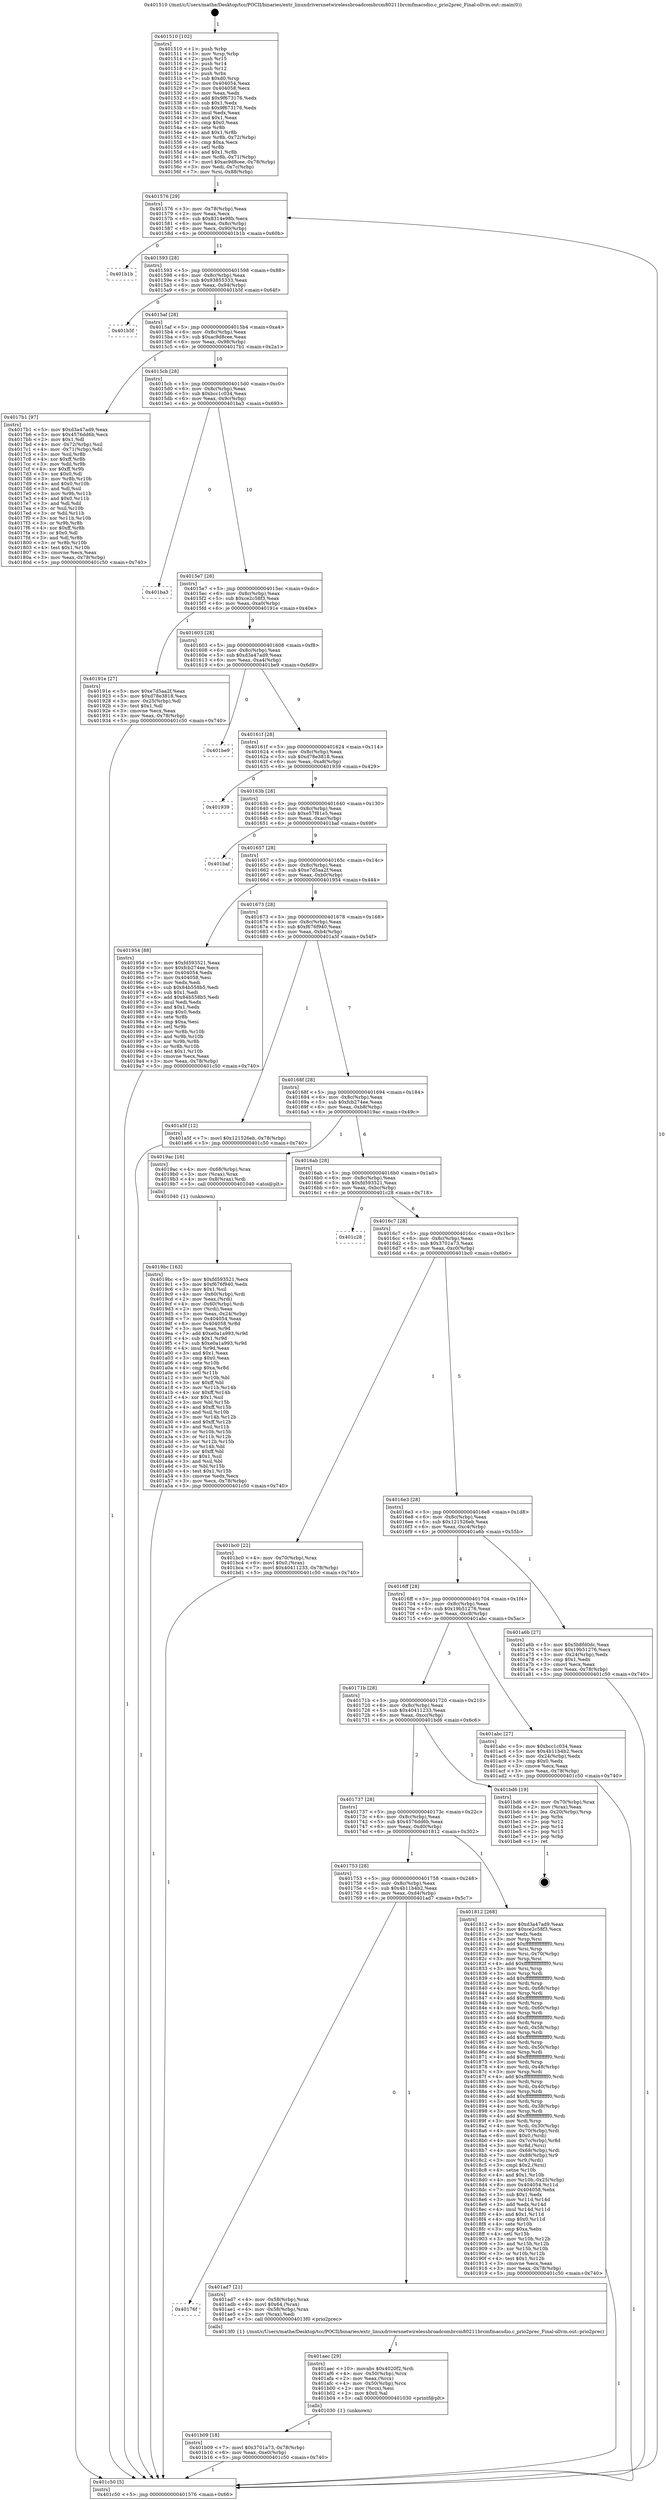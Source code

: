 digraph "0x401510" {
  label = "0x401510 (/mnt/c/Users/mathe/Desktop/tcc/POCII/binaries/extr_linuxdriversnetwirelessbroadcombrcm80211brcmfmacsdio.c_prio2prec_Final-ollvm.out::main(0))"
  labelloc = "t"
  node[shape=record]

  Entry [label="",width=0.3,height=0.3,shape=circle,fillcolor=black,style=filled]
  "0x401576" [label="{
     0x401576 [29]\l
     | [instrs]\l
     &nbsp;&nbsp;0x401576 \<+3\>: mov -0x78(%rbp),%eax\l
     &nbsp;&nbsp;0x401579 \<+2\>: mov %eax,%ecx\l
     &nbsp;&nbsp;0x40157b \<+6\>: sub $0x8314e98b,%ecx\l
     &nbsp;&nbsp;0x401581 \<+6\>: mov %eax,-0x8c(%rbp)\l
     &nbsp;&nbsp;0x401587 \<+6\>: mov %ecx,-0x90(%rbp)\l
     &nbsp;&nbsp;0x40158d \<+6\>: je 0000000000401b1b \<main+0x60b\>\l
  }"]
  "0x401b1b" [label="{
     0x401b1b\l
  }", style=dashed]
  "0x401593" [label="{
     0x401593 [28]\l
     | [instrs]\l
     &nbsp;&nbsp;0x401593 \<+5\>: jmp 0000000000401598 \<main+0x88\>\l
     &nbsp;&nbsp;0x401598 \<+6\>: mov -0x8c(%rbp),%eax\l
     &nbsp;&nbsp;0x40159e \<+5\>: sub $0x93855333,%eax\l
     &nbsp;&nbsp;0x4015a3 \<+6\>: mov %eax,-0x94(%rbp)\l
     &nbsp;&nbsp;0x4015a9 \<+6\>: je 0000000000401b5f \<main+0x64f\>\l
  }"]
  Exit [label="",width=0.3,height=0.3,shape=circle,fillcolor=black,style=filled,peripheries=2]
  "0x401b5f" [label="{
     0x401b5f\l
  }", style=dashed]
  "0x4015af" [label="{
     0x4015af [28]\l
     | [instrs]\l
     &nbsp;&nbsp;0x4015af \<+5\>: jmp 00000000004015b4 \<main+0xa4\>\l
     &nbsp;&nbsp;0x4015b4 \<+6\>: mov -0x8c(%rbp),%eax\l
     &nbsp;&nbsp;0x4015ba \<+5\>: sub $0xac9d8cee,%eax\l
     &nbsp;&nbsp;0x4015bf \<+6\>: mov %eax,-0x98(%rbp)\l
     &nbsp;&nbsp;0x4015c5 \<+6\>: je 00000000004017b1 \<main+0x2a1\>\l
  }"]
  "0x401b09" [label="{
     0x401b09 [18]\l
     | [instrs]\l
     &nbsp;&nbsp;0x401b09 \<+7\>: movl $0x3701a73,-0x78(%rbp)\l
     &nbsp;&nbsp;0x401b10 \<+6\>: mov %eax,-0xe0(%rbp)\l
     &nbsp;&nbsp;0x401b16 \<+5\>: jmp 0000000000401c50 \<main+0x740\>\l
  }"]
  "0x4017b1" [label="{
     0x4017b1 [97]\l
     | [instrs]\l
     &nbsp;&nbsp;0x4017b1 \<+5\>: mov $0xd3a47ad9,%eax\l
     &nbsp;&nbsp;0x4017b6 \<+5\>: mov $0x4576dd6b,%ecx\l
     &nbsp;&nbsp;0x4017bb \<+2\>: mov $0x1,%dl\l
     &nbsp;&nbsp;0x4017bd \<+4\>: mov -0x72(%rbp),%sil\l
     &nbsp;&nbsp;0x4017c1 \<+4\>: mov -0x71(%rbp),%dil\l
     &nbsp;&nbsp;0x4017c5 \<+3\>: mov %sil,%r8b\l
     &nbsp;&nbsp;0x4017c8 \<+4\>: xor $0xff,%r8b\l
     &nbsp;&nbsp;0x4017cc \<+3\>: mov %dil,%r9b\l
     &nbsp;&nbsp;0x4017cf \<+4\>: xor $0xff,%r9b\l
     &nbsp;&nbsp;0x4017d3 \<+3\>: xor $0x0,%dl\l
     &nbsp;&nbsp;0x4017d6 \<+3\>: mov %r8b,%r10b\l
     &nbsp;&nbsp;0x4017d9 \<+4\>: and $0x0,%r10b\l
     &nbsp;&nbsp;0x4017dd \<+3\>: and %dl,%sil\l
     &nbsp;&nbsp;0x4017e0 \<+3\>: mov %r9b,%r11b\l
     &nbsp;&nbsp;0x4017e3 \<+4\>: and $0x0,%r11b\l
     &nbsp;&nbsp;0x4017e7 \<+3\>: and %dl,%dil\l
     &nbsp;&nbsp;0x4017ea \<+3\>: or %sil,%r10b\l
     &nbsp;&nbsp;0x4017ed \<+3\>: or %dil,%r11b\l
     &nbsp;&nbsp;0x4017f0 \<+3\>: xor %r11b,%r10b\l
     &nbsp;&nbsp;0x4017f3 \<+3\>: or %r9b,%r8b\l
     &nbsp;&nbsp;0x4017f6 \<+4\>: xor $0xff,%r8b\l
     &nbsp;&nbsp;0x4017fa \<+3\>: or $0x0,%dl\l
     &nbsp;&nbsp;0x4017fd \<+3\>: and %dl,%r8b\l
     &nbsp;&nbsp;0x401800 \<+3\>: or %r8b,%r10b\l
     &nbsp;&nbsp;0x401803 \<+4\>: test $0x1,%r10b\l
     &nbsp;&nbsp;0x401807 \<+3\>: cmovne %ecx,%eax\l
     &nbsp;&nbsp;0x40180a \<+3\>: mov %eax,-0x78(%rbp)\l
     &nbsp;&nbsp;0x40180d \<+5\>: jmp 0000000000401c50 \<main+0x740\>\l
  }"]
  "0x4015cb" [label="{
     0x4015cb [28]\l
     | [instrs]\l
     &nbsp;&nbsp;0x4015cb \<+5\>: jmp 00000000004015d0 \<main+0xc0\>\l
     &nbsp;&nbsp;0x4015d0 \<+6\>: mov -0x8c(%rbp),%eax\l
     &nbsp;&nbsp;0x4015d6 \<+5\>: sub $0xbcc1c034,%eax\l
     &nbsp;&nbsp;0x4015db \<+6\>: mov %eax,-0x9c(%rbp)\l
     &nbsp;&nbsp;0x4015e1 \<+6\>: je 0000000000401ba3 \<main+0x693\>\l
  }"]
  "0x401c50" [label="{
     0x401c50 [5]\l
     | [instrs]\l
     &nbsp;&nbsp;0x401c50 \<+5\>: jmp 0000000000401576 \<main+0x66\>\l
  }"]
  "0x401510" [label="{
     0x401510 [102]\l
     | [instrs]\l
     &nbsp;&nbsp;0x401510 \<+1\>: push %rbp\l
     &nbsp;&nbsp;0x401511 \<+3\>: mov %rsp,%rbp\l
     &nbsp;&nbsp;0x401514 \<+2\>: push %r15\l
     &nbsp;&nbsp;0x401516 \<+2\>: push %r14\l
     &nbsp;&nbsp;0x401518 \<+2\>: push %r12\l
     &nbsp;&nbsp;0x40151a \<+1\>: push %rbx\l
     &nbsp;&nbsp;0x40151b \<+7\>: sub $0xd0,%rsp\l
     &nbsp;&nbsp;0x401522 \<+7\>: mov 0x404054,%eax\l
     &nbsp;&nbsp;0x401529 \<+7\>: mov 0x404058,%ecx\l
     &nbsp;&nbsp;0x401530 \<+2\>: mov %eax,%edx\l
     &nbsp;&nbsp;0x401532 \<+6\>: add $0x9f673176,%edx\l
     &nbsp;&nbsp;0x401538 \<+3\>: sub $0x1,%edx\l
     &nbsp;&nbsp;0x40153b \<+6\>: sub $0x9f673176,%edx\l
     &nbsp;&nbsp;0x401541 \<+3\>: imul %edx,%eax\l
     &nbsp;&nbsp;0x401544 \<+3\>: and $0x1,%eax\l
     &nbsp;&nbsp;0x401547 \<+3\>: cmp $0x0,%eax\l
     &nbsp;&nbsp;0x40154a \<+4\>: sete %r8b\l
     &nbsp;&nbsp;0x40154e \<+4\>: and $0x1,%r8b\l
     &nbsp;&nbsp;0x401552 \<+4\>: mov %r8b,-0x72(%rbp)\l
     &nbsp;&nbsp;0x401556 \<+3\>: cmp $0xa,%ecx\l
     &nbsp;&nbsp;0x401559 \<+4\>: setl %r8b\l
     &nbsp;&nbsp;0x40155d \<+4\>: and $0x1,%r8b\l
     &nbsp;&nbsp;0x401561 \<+4\>: mov %r8b,-0x71(%rbp)\l
     &nbsp;&nbsp;0x401565 \<+7\>: movl $0xac9d8cee,-0x78(%rbp)\l
     &nbsp;&nbsp;0x40156c \<+3\>: mov %edi,-0x7c(%rbp)\l
     &nbsp;&nbsp;0x40156f \<+7\>: mov %rsi,-0x88(%rbp)\l
  }"]
  "0x401aec" [label="{
     0x401aec [29]\l
     | [instrs]\l
     &nbsp;&nbsp;0x401aec \<+10\>: movabs $0x4020f2,%rdi\l
     &nbsp;&nbsp;0x401af6 \<+4\>: mov -0x50(%rbp),%rcx\l
     &nbsp;&nbsp;0x401afa \<+2\>: mov %eax,(%rcx)\l
     &nbsp;&nbsp;0x401afc \<+4\>: mov -0x50(%rbp),%rcx\l
     &nbsp;&nbsp;0x401b00 \<+2\>: mov (%rcx),%esi\l
     &nbsp;&nbsp;0x401b02 \<+2\>: mov $0x0,%al\l
     &nbsp;&nbsp;0x401b04 \<+5\>: call 0000000000401030 \<printf@plt\>\l
     | [calls]\l
     &nbsp;&nbsp;0x401030 \{1\} (unknown)\l
  }"]
  "0x401ba3" [label="{
     0x401ba3\l
  }", style=dashed]
  "0x4015e7" [label="{
     0x4015e7 [28]\l
     | [instrs]\l
     &nbsp;&nbsp;0x4015e7 \<+5\>: jmp 00000000004015ec \<main+0xdc\>\l
     &nbsp;&nbsp;0x4015ec \<+6\>: mov -0x8c(%rbp),%eax\l
     &nbsp;&nbsp;0x4015f2 \<+5\>: sub $0xce2c58f3,%eax\l
     &nbsp;&nbsp;0x4015f7 \<+6\>: mov %eax,-0xa0(%rbp)\l
     &nbsp;&nbsp;0x4015fd \<+6\>: je 000000000040191e \<main+0x40e\>\l
  }"]
  "0x40176f" [label="{
     0x40176f\l
  }", style=dashed]
  "0x40191e" [label="{
     0x40191e [27]\l
     | [instrs]\l
     &nbsp;&nbsp;0x40191e \<+5\>: mov $0xe7d5aa2f,%eax\l
     &nbsp;&nbsp;0x401923 \<+5\>: mov $0xd78e3818,%ecx\l
     &nbsp;&nbsp;0x401928 \<+3\>: mov -0x25(%rbp),%dl\l
     &nbsp;&nbsp;0x40192b \<+3\>: test $0x1,%dl\l
     &nbsp;&nbsp;0x40192e \<+3\>: cmovne %ecx,%eax\l
     &nbsp;&nbsp;0x401931 \<+3\>: mov %eax,-0x78(%rbp)\l
     &nbsp;&nbsp;0x401934 \<+5\>: jmp 0000000000401c50 \<main+0x740\>\l
  }"]
  "0x401603" [label="{
     0x401603 [28]\l
     | [instrs]\l
     &nbsp;&nbsp;0x401603 \<+5\>: jmp 0000000000401608 \<main+0xf8\>\l
     &nbsp;&nbsp;0x401608 \<+6\>: mov -0x8c(%rbp),%eax\l
     &nbsp;&nbsp;0x40160e \<+5\>: sub $0xd3a47ad9,%eax\l
     &nbsp;&nbsp;0x401613 \<+6\>: mov %eax,-0xa4(%rbp)\l
     &nbsp;&nbsp;0x401619 \<+6\>: je 0000000000401be9 \<main+0x6d9\>\l
  }"]
  "0x401ad7" [label="{
     0x401ad7 [21]\l
     | [instrs]\l
     &nbsp;&nbsp;0x401ad7 \<+4\>: mov -0x58(%rbp),%rax\l
     &nbsp;&nbsp;0x401adb \<+6\>: movl $0x64,(%rax)\l
     &nbsp;&nbsp;0x401ae1 \<+4\>: mov -0x58(%rbp),%rax\l
     &nbsp;&nbsp;0x401ae5 \<+2\>: mov (%rax),%edi\l
     &nbsp;&nbsp;0x401ae7 \<+5\>: call 00000000004013f0 \<prio2prec\>\l
     | [calls]\l
     &nbsp;&nbsp;0x4013f0 \{1\} (/mnt/c/Users/mathe/Desktop/tcc/POCII/binaries/extr_linuxdriversnetwirelessbroadcombrcm80211brcmfmacsdio.c_prio2prec_Final-ollvm.out::prio2prec)\l
  }"]
  "0x401be9" [label="{
     0x401be9\l
  }", style=dashed]
  "0x40161f" [label="{
     0x40161f [28]\l
     | [instrs]\l
     &nbsp;&nbsp;0x40161f \<+5\>: jmp 0000000000401624 \<main+0x114\>\l
     &nbsp;&nbsp;0x401624 \<+6\>: mov -0x8c(%rbp),%eax\l
     &nbsp;&nbsp;0x40162a \<+5\>: sub $0xd78e3818,%eax\l
     &nbsp;&nbsp;0x40162f \<+6\>: mov %eax,-0xa8(%rbp)\l
     &nbsp;&nbsp;0x401635 \<+6\>: je 0000000000401939 \<main+0x429\>\l
  }"]
  "0x4019bc" [label="{
     0x4019bc [163]\l
     | [instrs]\l
     &nbsp;&nbsp;0x4019bc \<+5\>: mov $0xfd593521,%ecx\l
     &nbsp;&nbsp;0x4019c1 \<+5\>: mov $0xf676f940,%edx\l
     &nbsp;&nbsp;0x4019c6 \<+3\>: mov $0x1,%sil\l
     &nbsp;&nbsp;0x4019c9 \<+4\>: mov -0x60(%rbp),%rdi\l
     &nbsp;&nbsp;0x4019cd \<+2\>: mov %eax,(%rdi)\l
     &nbsp;&nbsp;0x4019cf \<+4\>: mov -0x60(%rbp),%rdi\l
     &nbsp;&nbsp;0x4019d3 \<+2\>: mov (%rdi),%eax\l
     &nbsp;&nbsp;0x4019d5 \<+3\>: mov %eax,-0x24(%rbp)\l
     &nbsp;&nbsp;0x4019d8 \<+7\>: mov 0x404054,%eax\l
     &nbsp;&nbsp;0x4019df \<+8\>: mov 0x404058,%r8d\l
     &nbsp;&nbsp;0x4019e7 \<+3\>: mov %eax,%r9d\l
     &nbsp;&nbsp;0x4019ea \<+7\>: add $0xe0a1a993,%r9d\l
     &nbsp;&nbsp;0x4019f1 \<+4\>: sub $0x1,%r9d\l
     &nbsp;&nbsp;0x4019f5 \<+7\>: sub $0xe0a1a993,%r9d\l
     &nbsp;&nbsp;0x4019fc \<+4\>: imul %r9d,%eax\l
     &nbsp;&nbsp;0x401a00 \<+3\>: and $0x1,%eax\l
     &nbsp;&nbsp;0x401a03 \<+3\>: cmp $0x0,%eax\l
     &nbsp;&nbsp;0x401a06 \<+4\>: sete %r10b\l
     &nbsp;&nbsp;0x401a0a \<+4\>: cmp $0xa,%r8d\l
     &nbsp;&nbsp;0x401a0e \<+4\>: setl %r11b\l
     &nbsp;&nbsp;0x401a12 \<+3\>: mov %r10b,%bl\l
     &nbsp;&nbsp;0x401a15 \<+3\>: xor $0xff,%bl\l
     &nbsp;&nbsp;0x401a18 \<+3\>: mov %r11b,%r14b\l
     &nbsp;&nbsp;0x401a1b \<+4\>: xor $0xff,%r14b\l
     &nbsp;&nbsp;0x401a1f \<+4\>: xor $0x1,%sil\l
     &nbsp;&nbsp;0x401a23 \<+3\>: mov %bl,%r15b\l
     &nbsp;&nbsp;0x401a26 \<+4\>: and $0xff,%r15b\l
     &nbsp;&nbsp;0x401a2a \<+3\>: and %sil,%r10b\l
     &nbsp;&nbsp;0x401a2d \<+3\>: mov %r14b,%r12b\l
     &nbsp;&nbsp;0x401a30 \<+4\>: and $0xff,%r12b\l
     &nbsp;&nbsp;0x401a34 \<+3\>: and %sil,%r11b\l
     &nbsp;&nbsp;0x401a37 \<+3\>: or %r10b,%r15b\l
     &nbsp;&nbsp;0x401a3a \<+3\>: or %r11b,%r12b\l
     &nbsp;&nbsp;0x401a3d \<+3\>: xor %r12b,%r15b\l
     &nbsp;&nbsp;0x401a40 \<+3\>: or %r14b,%bl\l
     &nbsp;&nbsp;0x401a43 \<+3\>: xor $0xff,%bl\l
     &nbsp;&nbsp;0x401a46 \<+4\>: or $0x1,%sil\l
     &nbsp;&nbsp;0x401a4a \<+3\>: and %sil,%bl\l
     &nbsp;&nbsp;0x401a4d \<+3\>: or %bl,%r15b\l
     &nbsp;&nbsp;0x401a50 \<+4\>: test $0x1,%r15b\l
     &nbsp;&nbsp;0x401a54 \<+3\>: cmovne %edx,%ecx\l
     &nbsp;&nbsp;0x401a57 \<+3\>: mov %ecx,-0x78(%rbp)\l
     &nbsp;&nbsp;0x401a5a \<+5\>: jmp 0000000000401c50 \<main+0x740\>\l
  }"]
  "0x401939" [label="{
     0x401939\l
  }", style=dashed]
  "0x40163b" [label="{
     0x40163b [28]\l
     | [instrs]\l
     &nbsp;&nbsp;0x40163b \<+5\>: jmp 0000000000401640 \<main+0x130\>\l
     &nbsp;&nbsp;0x401640 \<+6\>: mov -0x8c(%rbp),%eax\l
     &nbsp;&nbsp;0x401646 \<+5\>: sub $0xe57f81e5,%eax\l
     &nbsp;&nbsp;0x40164b \<+6\>: mov %eax,-0xac(%rbp)\l
     &nbsp;&nbsp;0x401651 \<+6\>: je 0000000000401baf \<main+0x69f\>\l
  }"]
  "0x401753" [label="{
     0x401753 [28]\l
     | [instrs]\l
     &nbsp;&nbsp;0x401753 \<+5\>: jmp 0000000000401758 \<main+0x248\>\l
     &nbsp;&nbsp;0x401758 \<+6\>: mov -0x8c(%rbp),%eax\l
     &nbsp;&nbsp;0x40175e \<+5\>: sub $0x4b11b4b2,%eax\l
     &nbsp;&nbsp;0x401763 \<+6\>: mov %eax,-0xd4(%rbp)\l
     &nbsp;&nbsp;0x401769 \<+6\>: je 0000000000401ad7 \<main+0x5c7\>\l
  }"]
  "0x401baf" [label="{
     0x401baf\l
  }", style=dashed]
  "0x401657" [label="{
     0x401657 [28]\l
     | [instrs]\l
     &nbsp;&nbsp;0x401657 \<+5\>: jmp 000000000040165c \<main+0x14c\>\l
     &nbsp;&nbsp;0x40165c \<+6\>: mov -0x8c(%rbp),%eax\l
     &nbsp;&nbsp;0x401662 \<+5\>: sub $0xe7d5aa2f,%eax\l
     &nbsp;&nbsp;0x401667 \<+6\>: mov %eax,-0xb0(%rbp)\l
     &nbsp;&nbsp;0x40166d \<+6\>: je 0000000000401954 \<main+0x444\>\l
  }"]
  "0x401812" [label="{
     0x401812 [268]\l
     | [instrs]\l
     &nbsp;&nbsp;0x401812 \<+5\>: mov $0xd3a47ad9,%eax\l
     &nbsp;&nbsp;0x401817 \<+5\>: mov $0xce2c58f3,%ecx\l
     &nbsp;&nbsp;0x40181c \<+2\>: xor %edx,%edx\l
     &nbsp;&nbsp;0x40181e \<+3\>: mov %rsp,%rsi\l
     &nbsp;&nbsp;0x401821 \<+4\>: add $0xfffffffffffffff0,%rsi\l
     &nbsp;&nbsp;0x401825 \<+3\>: mov %rsi,%rsp\l
     &nbsp;&nbsp;0x401828 \<+4\>: mov %rsi,-0x70(%rbp)\l
     &nbsp;&nbsp;0x40182c \<+3\>: mov %rsp,%rsi\l
     &nbsp;&nbsp;0x40182f \<+4\>: add $0xfffffffffffffff0,%rsi\l
     &nbsp;&nbsp;0x401833 \<+3\>: mov %rsi,%rsp\l
     &nbsp;&nbsp;0x401836 \<+3\>: mov %rsp,%rdi\l
     &nbsp;&nbsp;0x401839 \<+4\>: add $0xfffffffffffffff0,%rdi\l
     &nbsp;&nbsp;0x40183d \<+3\>: mov %rdi,%rsp\l
     &nbsp;&nbsp;0x401840 \<+4\>: mov %rdi,-0x68(%rbp)\l
     &nbsp;&nbsp;0x401844 \<+3\>: mov %rsp,%rdi\l
     &nbsp;&nbsp;0x401847 \<+4\>: add $0xfffffffffffffff0,%rdi\l
     &nbsp;&nbsp;0x40184b \<+3\>: mov %rdi,%rsp\l
     &nbsp;&nbsp;0x40184e \<+4\>: mov %rdi,-0x60(%rbp)\l
     &nbsp;&nbsp;0x401852 \<+3\>: mov %rsp,%rdi\l
     &nbsp;&nbsp;0x401855 \<+4\>: add $0xfffffffffffffff0,%rdi\l
     &nbsp;&nbsp;0x401859 \<+3\>: mov %rdi,%rsp\l
     &nbsp;&nbsp;0x40185c \<+4\>: mov %rdi,-0x58(%rbp)\l
     &nbsp;&nbsp;0x401860 \<+3\>: mov %rsp,%rdi\l
     &nbsp;&nbsp;0x401863 \<+4\>: add $0xfffffffffffffff0,%rdi\l
     &nbsp;&nbsp;0x401867 \<+3\>: mov %rdi,%rsp\l
     &nbsp;&nbsp;0x40186a \<+4\>: mov %rdi,-0x50(%rbp)\l
     &nbsp;&nbsp;0x40186e \<+3\>: mov %rsp,%rdi\l
     &nbsp;&nbsp;0x401871 \<+4\>: add $0xfffffffffffffff0,%rdi\l
     &nbsp;&nbsp;0x401875 \<+3\>: mov %rdi,%rsp\l
     &nbsp;&nbsp;0x401878 \<+4\>: mov %rdi,-0x48(%rbp)\l
     &nbsp;&nbsp;0x40187c \<+3\>: mov %rsp,%rdi\l
     &nbsp;&nbsp;0x40187f \<+4\>: add $0xfffffffffffffff0,%rdi\l
     &nbsp;&nbsp;0x401883 \<+3\>: mov %rdi,%rsp\l
     &nbsp;&nbsp;0x401886 \<+4\>: mov %rdi,-0x40(%rbp)\l
     &nbsp;&nbsp;0x40188a \<+3\>: mov %rsp,%rdi\l
     &nbsp;&nbsp;0x40188d \<+4\>: add $0xfffffffffffffff0,%rdi\l
     &nbsp;&nbsp;0x401891 \<+3\>: mov %rdi,%rsp\l
     &nbsp;&nbsp;0x401894 \<+4\>: mov %rdi,-0x38(%rbp)\l
     &nbsp;&nbsp;0x401898 \<+3\>: mov %rsp,%rdi\l
     &nbsp;&nbsp;0x40189b \<+4\>: add $0xfffffffffffffff0,%rdi\l
     &nbsp;&nbsp;0x40189f \<+3\>: mov %rdi,%rsp\l
     &nbsp;&nbsp;0x4018a2 \<+4\>: mov %rdi,-0x30(%rbp)\l
     &nbsp;&nbsp;0x4018a6 \<+4\>: mov -0x70(%rbp),%rdi\l
     &nbsp;&nbsp;0x4018aa \<+6\>: movl $0x0,(%rdi)\l
     &nbsp;&nbsp;0x4018b0 \<+4\>: mov -0x7c(%rbp),%r8d\l
     &nbsp;&nbsp;0x4018b4 \<+3\>: mov %r8d,(%rsi)\l
     &nbsp;&nbsp;0x4018b7 \<+4\>: mov -0x68(%rbp),%rdi\l
     &nbsp;&nbsp;0x4018bb \<+7\>: mov -0x88(%rbp),%r9\l
     &nbsp;&nbsp;0x4018c2 \<+3\>: mov %r9,(%rdi)\l
     &nbsp;&nbsp;0x4018c5 \<+3\>: cmpl $0x2,(%rsi)\l
     &nbsp;&nbsp;0x4018c8 \<+4\>: setne %r10b\l
     &nbsp;&nbsp;0x4018cc \<+4\>: and $0x1,%r10b\l
     &nbsp;&nbsp;0x4018d0 \<+4\>: mov %r10b,-0x25(%rbp)\l
     &nbsp;&nbsp;0x4018d4 \<+8\>: mov 0x404054,%r11d\l
     &nbsp;&nbsp;0x4018dc \<+7\>: mov 0x404058,%ebx\l
     &nbsp;&nbsp;0x4018e3 \<+3\>: sub $0x1,%edx\l
     &nbsp;&nbsp;0x4018e6 \<+3\>: mov %r11d,%r14d\l
     &nbsp;&nbsp;0x4018e9 \<+3\>: add %edx,%r14d\l
     &nbsp;&nbsp;0x4018ec \<+4\>: imul %r14d,%r11d\l
     &nbsp;&nbsp;0x4018f0 \<+4\>: and $0x1,%r11d\l
     &nbsp;&nbsp;0x4018f4 \<+4\>: cmp $0x0,%r11d\l
     &nbsp;&nbsp;0x4018f8 \<+4\>: sete %r10b\l
     &nbsp;&nbsp;0x4018fc \<+3\>: cmp $0xa,%ebx\l
     &nbsp;&nbsp;0x4018ff \<+4\>: setl %r15b\l
     &nbsp;&nbsp;0x401903 \<+3\>: mov %r10b,%r12b\l
     &nbsp;&nbsp;0x401906 \<+3\>: and %r15b,%r12b\l
     &nbsp;&nbsp;0x401909 \<+3\>: xor %r15b,%r10b\l
     &nbsp;&nbsp;0x40190c \<+3\>: or %r10b,%r12b\l
     &nbsp;&nbsp;0x40190f \<+4\>: test $0x1,%r12b\l
     &nbsp;&nbsp;0x401913 \<+3\>: cmovne %ecx,%eax\l
     &nbsp;&nbsp;0x401916 \<+3\>: mov %eax,-0x78(%rbp)\l
     &nbsp;&nbsp;0x401919 \<+5\>: jmp 0000000000401c50 \<main+0x740\>\l
  }"]
  "0x401954" [label="{
     0x401954 [88]\l
     | [instrs]\l
     &nbsp;&nbsp;0x401954 \<+5\>: mov $0xfd593521,%eax\l
     &nbsp;&nbsp;0x401959 \<+5\>: mov $0xfcb274ee,%ecx\l
     &nbsp;&nbsp;0x40195e \<+7\>: mov 0x404054,%edx\l
     &nbsp;&nbsp;0x401965 \<+7\>: mov 0x404058,%esi\l
     &nbsp;&nbsp;0x40196c \<+2\>: mov %edx,%edi\l
     &nbsp;&nbsp;0x40196e \<+6\>: sub $0x84b558b5,%edi\l
     &nbsp;&nbsp;0x401974 \<+3\>: sub $0x1,%edi\l
     &nbsp;&nbsp;0x401977 \<+6\>: add $0x84b558b5,%edi\l
     &nbsp;&nbsp;0x40197d \<+3\>: imul %edi,%edx\l
     &nbsp;&nbsp;0x401980 \<+3\>: and $0x1,%edx\l
     &nbsp;&nbsp;0x401983 \<+3\>: cmp $0x0,%edx\l
     &nbsp;&nbsp;0x401986 \<+4\>: sete %r8b\l
     &nbsp;&nbsp;0x40198a \<+3\>: cmp $0xa,%esi\l
     &nbsp;&nbsp;0x40198d \<+4\>: setl %r9b\l
     &nbsp;&nbsp;0x401991 \<+3\>: mov %r8b,%r10b\l
     &nbsp;&nbsp;0x401994 \<+3\>: and %r9b,%r10b\l
     &nbsp;&nbsp;0x401997 \<+3\>: xor %r9b,%r8b\l
     &nbsp;&nbsp;0x40199a \<+3\>: or %r8b,%r10b\l
     &nbsp;&nbsp;0x40199d \<+4\>: test $0x1,%r10b\l
     &nbsp;&nbsp;0x4019a1 \<+3\>: cmovne %ecx,%eax\l
     &nbsp;&nbsp;0x4019a4 \<+3\>: mov %eax,-0x78(%rbp)\l
     &nbsp;&nbsp;0x4019a7 \<+5\>: jmp 0000000000401c50 \<main+0x740\>\l
  }"]
  "0x401673" [label="{
     0x401673 [28]\l
     | [instrs]\l
     &nbsp;&nbsp;0x401673 \<+5\>: jmp 0000000000401678 \<main+0x168\>\l
     &nbsp;&nbsp;0x401678 \<+6\>: mov -0x8c(%rbp),%eax\l
     &nbsp;&nbsp;0x40167e \<+5\>: sub $0xf676f940,%eax\l
     &nbsp;&nbsp;0x401683 \<+6\>: mov %eax,-0xb4(%rbp)\l
     &nbsp;&nbsp;0x401689 \<+6\>: je 0000000000401a5f \<main+0x54f\>\l
  }"]
  "0x401737" [label="{
     0x401737 [28]\l
     | [instrs]\l
     &nbsp;&nbsp;0x401737 \<+5\>: jmp 000000000040173c \<main+0x22c\>\l
     &nbsp;&nbsp;0x40173c \<+6\>: mov -0x8c(%rbp),%eax\l
     &nbsp;&nbsp;0x401742 \<+5\>: sub $0x4576dd6b,%eax\l
     &nbsp;&nbsp;0x401747 \<+6\>: mov %eax,-0xd0(%rbp)\l
     &nbsp;&nbsp;0x40174d \<+6\>: je 0000000000401812 \<main+0x302\>\l
  }"]
  "0x401a5f" [label="{
     0x401a5f [12]\l
     | [instrs]\l
     &nbsp;&nbsp;0x401a5f \<+7\>: movl $0x121526eb,-0x78(%rbp)\l
     &nbsp;&nbsp;0x401a66 \<+5\>: jmp 0000000000401c50 \<main+0x740\>\l
  }"]
  "0x40168f" [label="{
     0x40168f [28]\l
     | [instrs]\l
     &nbsp;&nbsp;0x40168f \<+5\>: jmp 0000000000401694 \<main+0x184\>\l
     &nbsp;&nbsp;0x401694 \<+6\>: mov -0x8c(%rbp),%eax\l
     &nbsp;&nbsp;0x40169a \<+5\>: sub $0xfcb274ee,%eax\l
     &nbsp;&nbsp;0x40169f \<+6\>: mov %eax,-0xb8(%rbp)\l
     &nbsp;&nbsp;0x4016a5 \<+6\>: je 00000000004019ac \<main+0x49c\>\l
  }"]
  "0x401bd6" [label="{
     0x401bd6 [19]\l
     | [instrs]\l
     &nbsp;&nbsp;0x401bd6 \<+4\>: mov -0x70(%rbp),%rax\l
     &nbsp;&nbsp;0x401bda \<+2\>: mov (%rax),%eax\l
     &nbsp;&nbsp;0x401bdc \<+4\>: lea -0x20(%rbp),%rsp\l
     &nbsp;&nbsp;0x401be0 \<+1\>: pop %rbx\l
     &nbsp;&nbsp;0x401be1 \<+2\>: pop %r12\l
     &nbsp;&nbsp;0x401be3 \<+2\>: pop %r14\l
     &nbsp;&nbsp;0x401be5 \<+2\>: pop %r15\l
     &nbsp;&nbsp;0x401be7 \<+1\>: pop %rbp\l
     &nbsp;&nbsp;0x401be8 \<+1\>: ret\l
  }"]
  "0x4019ac" [label="{
     0x4019ac [16]\l
     | [instrs]\l
     &nbsp;&nbsp;0x4019ac \<+4\>: mov -0x68(%rbp),%rax\l
     &nbsp;&nbsp;0x4019b0 \<+3\>: mov (%rax),%rax\l
     &nbsp;&nbsp;0x4019b3 \<+4\>: mov 0x8(%rax),%rdi\l
     &nbsp;&nbsp;0x4019b7 \<+5\>: call 0000000000401040 \<atoi@plt\>\l
     | [calls]\l
     &nbsp;&nbsp;0x401040 \{1\} (unknown)\l
  }"]
  "0x4016ab" [label="{
     0x4016ab [28]\l
     | [instrs]\l
     &nbsp;&nbsp;0x4016ab \<+5\>: jmp 00000000004016b0 \<main+0x1a0\>\l
     &nbsp;&nbsp;0x4016b0 \<+6\>: mov -0x8c(%rbp),%eax\l
     &nbsp;&nbsp;0x4016b6 \<+5\>: sub $0xfd593521,%eax\l
     &nbsp;&nbsp;0x4016bb \<+6\>: mov %eax,-0xbc(%rbp)\l
     &nbsp;&nbsp;0x4016c1 \<+6\>: je 0000000000401c28 \<main+0x718\>\l
  }"]
  "0x40171b" [label="{
     0x40171b [28]\l
     | [instrs]\l
     &nbsp;&nbsp;0x40171b \<+5\>: jmp 0000000000401720 \<main+0x210\>\l
     &nbsp;&nbsp;0x401720 \<+6\>: mov -0x8c(%rbp),%eax\l
     &nbsp;&nbsp;0x401726 \<+5\>: sub $0x40411233,%eax\l
     &nbsp;&nbsp;0x40172b \<+6\>: mov %eax,-0xcc(%rbp)\l
     &nbsp;&nbsp;0x401731 \<+6\>: je 0000000000401bd6 \<main+0x6c6\>\l
  }"]
  "0x401c28" [label="{
     0x401c28\l
  }", style=dashed]
  "0x4016c7" [label="{
     0x4016c7 [28]\l
     | [instrs]\l
     &nbsp;&nbsp;0x4016c7 \<+5\>: jmp 00000000004016cc \<main+0x1bc\>\l
     &nbsp;&nbsp;0x4016cc \<+6\>: mov -0x8c(%rbp),%eax\l
     &nbsp;&nbsp;0x4016d2 \<+5\>: sub $0x3701a73,%eax\l
     &nbsp;&nbsp;0x4016d7 \<+6\>: mov %eax,-0xc0(%rbp)\l
     &nbsp;&nbsp;0x4016dd \<+6\>: je 0000000000401bc0 \<main+0x6b0\>\l
  }"]
  "0x401abc" [label="{
     0x401abc [27]\l
     | [instrs]\l
     &nbsp;&nbsp;0x401abc \<+5\>: mov $0xbcc1c034,%eax\l
     &nbsp;&nbsp;0x401ac1 \<+5\>: mov $0x4b11b4b2,%ecx\l
     &nbsp;&nbsp;0x401ac6 \<+3\>: mov -0x24(%rbp),%edx\l
     &nbsp;&nbsp;0x401ac9 \<+3\>: cmp $0x0,%edx\l
     &nbsp;&nbsp;0x401acc \<+3\>: cmove %ecx,%eax\l
     &nbsp;&nbsp;0x401acf \<+3\>: mov %eax,-0x78(%rbp)\l
     &nbsp;&nbsp;0x401ad2 \<+5\>: jmp 0000000000401c50 \<main+0x740\>\l
  }"]
  "0x401bc0" [label="{
     0x401bc0 [22]\l
     | [instrs]\l
     &nbsp;&nbsp;0x401bc0 \<+4\>: mov -0x70(%rbp),%rax\l
     &nbsp;&nbsp;0x401bc4 \<+6\>: movl $0x0,(%rax)\l
     &nbsp;&nbsp;0x401bca \<+7\>: movl $0x40411233,-0x78(%rbp)\l
     &nbsp;&nbsp;0x401bd1 \<+5\>: jmp 0000000000401c50 \<main+0x740\>\l
  }"]
  "0x4016e3" [label="{
     0x4016e3 [28]\l
     | [instrs]\l
     &nbsp;&nbsp;0x4016e3 \<+5\>: jmp 00000000004016e8 \<main+0x1d8\>\l
     &nbsp;&nbsp;0x4016e8 \<+6\>: mov -0x8c(%rbp),%eax\l
     &nbsp;&nbsp;0x4016ee \<+5\>: sub $0x121526eb,%eax\l
     &nbsp;&nbsp;0x4016f3 \<+6\>: mov %eax,-0xc4(%rbp)\l
     &nbsp;&nbsp;0x4016f9 \<+6\>: je 0000000000401a6b \<main+0x55b\>\l
  }"]
  "0x4016ff" [label="{
     0x4016ff [28]\l
     | [instrs]\l
     &nbsp;&nbsp;0x4016ff \<+5\>: jmp 0000000000401704 \<main+0x1f4\>\l
     &nbsp;&nbsp;0x401704 \<+6\>: mov -0x8c(%rbp),%eax\l
     &nbsp;&nbsp;0x40170a \<+5\>: sub $0x19b51276,%eax\l
     &nbsp;&nbsp;0x40170f \<+6\>: mov %eax,-0xc8(%rbp)\l
     &nbsp;&nbsp;0x401715 \<+6\>: je 0000000000401abc \<main+0x5ac\>\l
  }"]
  "0x401a6b" [label="{
     0x401a6b [27]\l
     | [instrs]\l
     &nbsp;&nbsp;0x401a6b \<+5\>: mov $0x5b8fd0dc,%eax\l
     &nbsp;&nbsp;0x401a70 \<+5\>: mov $0x19b51276,%ecx\l
     &nbsp;&nbsp;0x401a75 \<+3\>: mov -0x24(%rbp),%edx\l
     &nbsp;&nbsp;0x401a78 \<+3\>: cmp $0x1,%edx\l
     &nbsp;&nbsp;0x401a7b \<+3\>: cmovl %ecx,%eax\l
     &nbsp;&nbsp;0x401a7e \<+3\>: mov %eax,-0x78(%rbp)\l
     &nbsp;&nbsp;0x401a81 \<+5\>: jmp 0000000000401c50 \<main+0x740\>\l
  }"]
  Entry -> "0x401510" [label=" 1"]
  "0x401576" -> "0x401b1b" [label=" 0"]
  "0x401576" -> "0x401593" [label=" 11"]
  "0x401bd6" -> Exit [label=" 1"]
  "0x401593" -> "0x401b5f" [label=" 0"]
  "0x401593" -> "0x4015af" [label=" 11"]
  "0x401bc0" -> "0x401c50" [label=" 1"]
  "0x4015af" -> "0x4017b1" [label=" 1"]
  "0x4015af" -> "0x4015cb" [label=" 10"]
  "0x4017b1" -> "0x401c50" [label=" 1"]
  "0x401510" -> "0x401576" [label=" 1"]
  "0x401c50" -> "0x401576" [label=" 10"]
  "0x401b09" -> "0x401c50" [label=" 1"]
  "0x4015cb" -> "0x401ba3" [label=" 0"]
  "0x4015cb" -> "0x4015e7" [label=" 10"]
  "0x401aec" -> "0x401b09" [label=" 1"]
  "0x4015e7" -> "0x40191e" [label=" 1"]
  "0x4015e7" -> "0x401603" [label=" 9"]
  "0x401ad7" -> "0x401aec" [label=" 1"]
  "0x401603" -> "0x401be9" [label=" 0"]
  "0x401603" -> "0x40161f" [label=" 9"]
  "0x401753" -> "0x40176f" [label=" 0"]
  "0x40161f" -> "0x401939" [label=" 0"]
  "0x40161f" -> "0x40163b" [label=" 9"]
  "0x401753" -> "0x401ad7" [label=" 1"]
  "0x40163b" -> "0x401baf" [label=" 0"]
  "0x40163b" -> "0x401657" [label=" 9"]
  "0x401a6b" -> "0x401c50" [label=" 1"]
  "0x401657" -> "0x401954" [label=" 1"]
  "0x401657" -> "0x401673" [label=" 8"]
  "0x401a5f" -> "0x401c50" [label=" 1"]
  "0x401673" -> "0x401a5f" [label=" 1"]
  "0x401673" -> "0x40168f" [label=" 7"]
  "0x4019ac" -> "0x4019bc" [label=" 1"]
  "0x40168f" -> "0x4019ac" [label=" 1"]
  "0x40168f" -> "0x4016ab" [label=" 6"]
  "0x401954" -> "0x401c50" [label=" 1"]
  "0x4016ab" -> "0x401c28" [label=" 0"]
  "0x4016ab" -> "0x4016c7" [label=" 6"]
  "0x401812" -> "0x401c50" [label=" 1"]
  "0x4016c7" -> "0x401bc0" [label=" 1"]
  "0x4016c7" -> "0x4016e3" [label=" 5"]
  "0x401abc" -> "0x401c50" [label=" 1"]
  "0x4016e3" -> "0x401a6b" [label=" 1"]
  "0x4016e3" -> "0x4016ff" [label=" 4"]
  "0x401737" -> "0x401753" [label=" 1"]
  "0x4016ff" -> "0x401abc" [label=" 1"]
  "0x4016ff" -> "0x40171b" [label=" 3"]
  "0x40191e" -> "0x401c50" [label=" 1"]
  "0x40171b" -> "0x401bd6" [label=" 1"]
  "0x40171b" -> "0x401737" [label=" 2"]
  "0x4019bc" -> "0x401c50" [label=" 1"]
  "0x401737" -> "0x401812" [label=" 1"]
}
